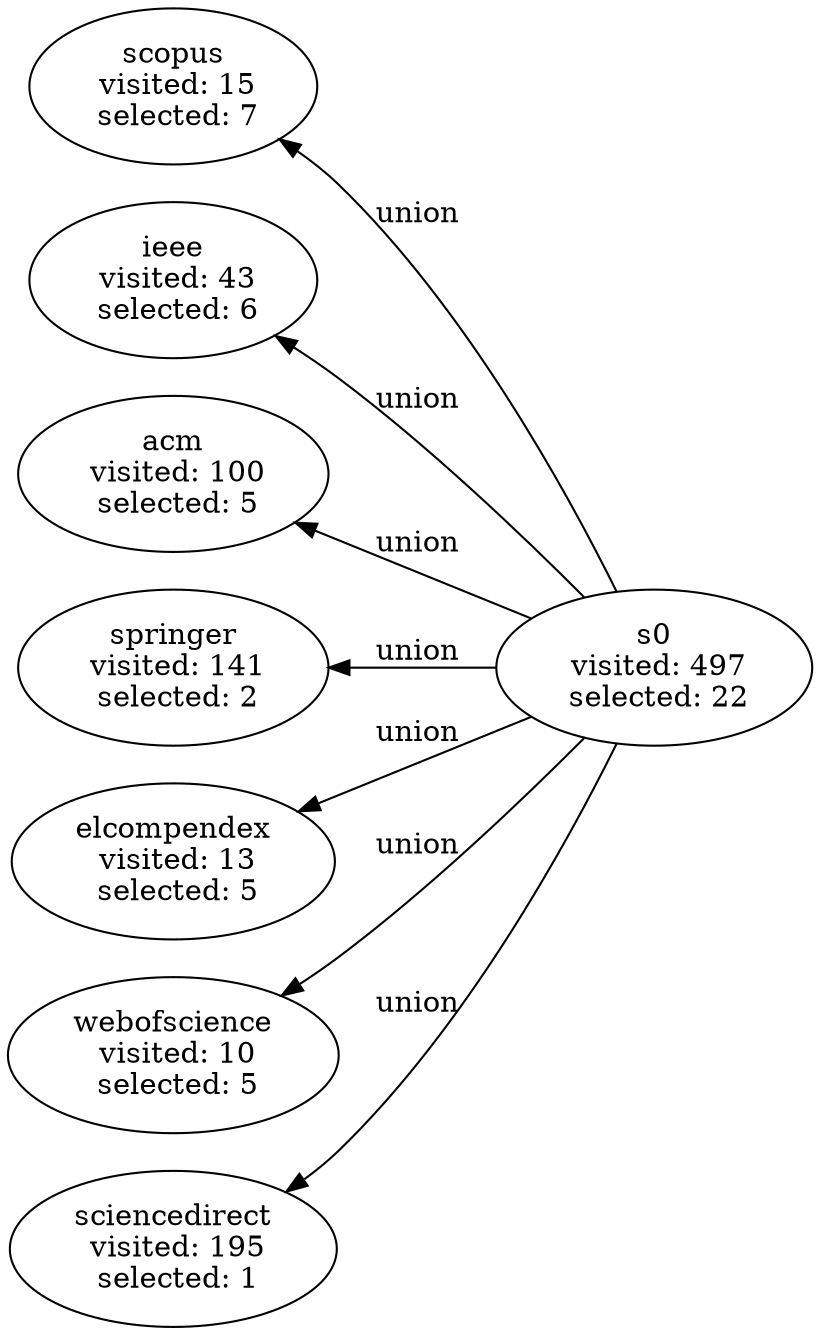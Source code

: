 digraph G {
  rankdir="RL";

  s0 [label="s0\n visited: 497\n selected: 22"];
  s0 -> scopus [label="union"];
  s0 -> ieee [label="union"];
  s0 -> acm [label="union"];
  s0 -> springer [label="union"];
  s0 -> elcompendex [label="union"];
  s0 -> webofscience [label="union"];
  s0 -> sciencedirect [label="union"];

  scopus [label="scopus\n visited: 15\n selected: 7"];

  ieee [label="ieee\n visited: 43\n selected: 6"];

  acm [label="acm\n visited: 100\n selected: 5"];

  springer [label="springer\n visited: 141\n selected: 2"];

  elcompendex [label="elcompendex\n visited: 13\n selected: 5"];

  webofscience [label="webofscience\n visited: 10\n selected: 5"];

  sciencedirect [label="sciencedirect\n visited: 195\n selected: 1"];

}